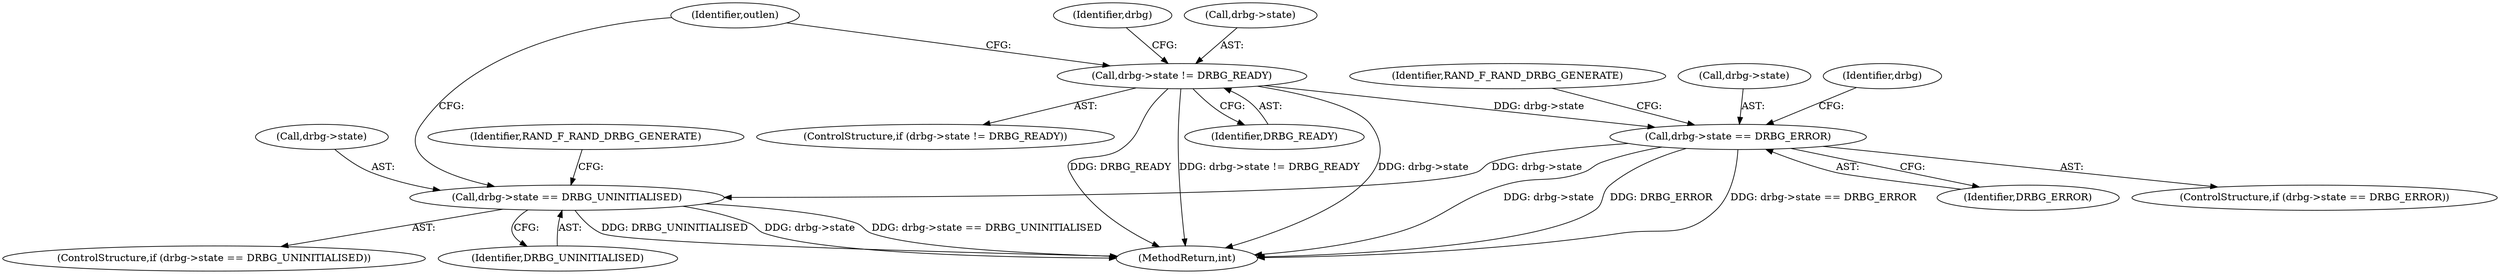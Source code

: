 digraph "0_openssl_1b0fe00e2704b5e20334a16d3c9099d1ba2ef1be_0@pointer" {
"1000125" [label="(Call,drbg->state == DRBG_ERROR)"];
"1000113" [label="(Call,drbg->state != DRBG_READY)"];
"1000137" [label="(Call,drbg->state == DRBG_UNINITIALISED)"];
"1000114" [label="(Call,drbg->state)"];
"1000126" [label="(Call,drbg->state)"];
"1000189" [label="(MethodReturn,int)"];
"1000138" [label="(Call,drbg->state)"];
"1000150" [label="(Identifier,outlen)"];
"1000129" [label="(Identifier,DRBG_ERROR)"];
"1000139" [label="(Identifier,drbg)"];
"1000137" [label="(Call,drbg->state == DRBG_UNINITIALISED)"];
"1000125" [label="(Call,drbg->state == DRBG_ERROR)"];
"1000117" [label="(Identifier,DRBG_READY)"];
"1000120" [label="(Identifier,drbg)"];
"1000136" [label="(ControlStructure,if (drbg->state == DRBG_UNINITIALISED))"];
"1000144" [label="(Identifier,RAND_F_RAND_DRBG_GENERATE)"];
"1000113" [label="(Call,drbg->state != DRBG_READY)"];
"1000141" [label="(Identifier,DRBG_UNINITIALISED)"];
"1000112" [label="(ControlStructure,if (drbg->state != DRBG_READY))"];
"1000124" [label="(ControlStructure,if (drbg->state == DRBG_ERROR))"];
"1000132" [label="(Identifier,RAND_F_RAND_DRBG_GENERATE)"];
"1000125" -> "1000124"  [label="AST: "];
"1000125" -> "1000129"  [label="CFG: "];
"1000126" -> "1000125"  [label="AST: "];
"1000129" -> "1000125"  [label="AST: "];
"1000132" -> "1000125"  [label="CFG: "];
"1000139" -> "1000125"  [label="CFG: "];
"1000125" -> "1000189"  [label="DDG: drbg->state == DRBG_ERROR"];
"1000125" -> "1000189"  [label="DDG: drbg->state"];
"1000125" -> "1000189"  [label="DDG: DRBG_ERROR"];
"1000113" -> "1000125"  [label="DDG: drbg->state"];
"1000125" -> "1000137"  [label="DDG: drbg->state"];
"1000113" -> "1000112"  [label="AST: "];
"1000113" -> "1000117"  [label="CFG: "];
"1000114" -> "1000113"  [label="AST: "];
"1000117" -> "1000113"  [label="AST: "];
"1000120" -> "1000113"  [label="CFG: "];
"1000150" -> "1000113"  [label="CFG: "];
"1000113" -> "1000189"  [label="DDG: drbg->state"];
"1000113" -> "1000189"  [label="DDG: DRBG_READY"];
"1000113" -> "1000189"  [label="DDG: drbg->state != DRBG_READY"];
"1000137" -> "1000136"  [label="AST: "];
"1000137" -> "1000141"  [label="CFG: "];
"1000138" -> "1000137"  [label="AST: "];
"1000141" -> "1000137"  [label="AST: "];
"1000144" -> "1000137"  [label="CFG: "];
"1000150" -> "1000137"  [label="CFG: "];
"1000137" -> "1000189"  [label="DDG: DRBG_UNINITIALISED"];
"1000137" -> "1000189"  [label="DDG: drbg->state"];
"1000137" -> "1000189"  [label="DDG: drbg->state == DRBG_UNINITIALISED"];
}
